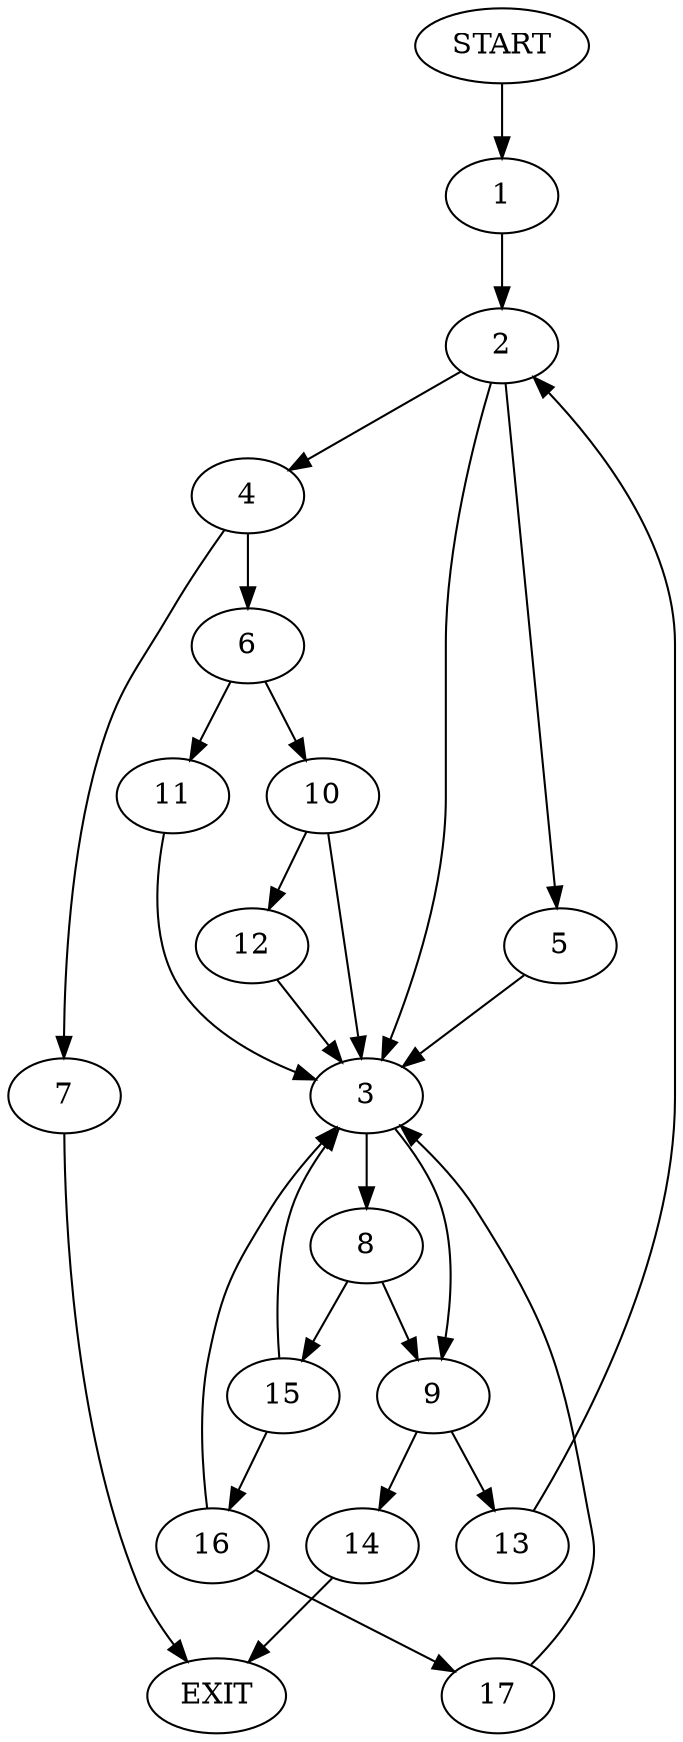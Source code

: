 digraph {
0 [label="START"]
18 [label="EXIT"]
0 -> 1
1 -> 2
2 -> 3
2 -> 4
2 -> 5
4 -> 6
4 -> 7
5 -> 3
3 -> 8
3 -> 9
7 -> 18
6 -> 10
6 -> 11
10 -> 12
10 -> 3
11 -> 3
12 -> 3
9 -> 13
9 -> 14
8 -> 15
8 -> 9
15 -> 3
15 -> 16
16 -> 17
16 -> 3
17 -> 3
13 -> 2
14 -> 18
}
